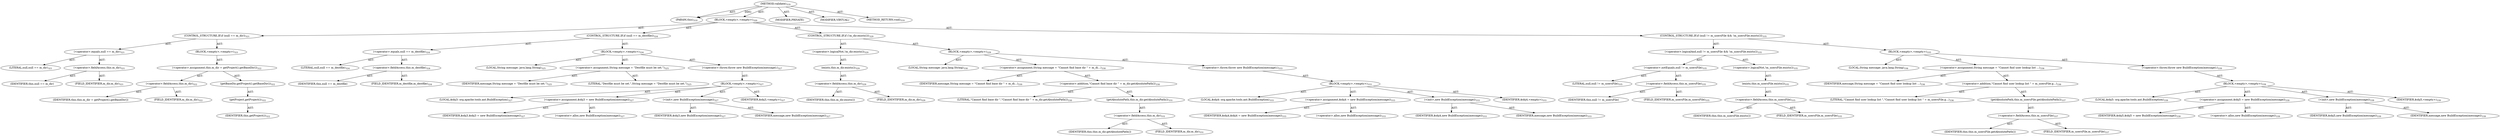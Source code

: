 digraph "validate" {  
"111669149705" [label = <(METHOD,validate)<SUB>319</SUB>> ]
"115964116994" [label = <(PARAM,this)<SUB>319</SUB>> ]
"25769803799" [label = <(BLOCK,&lt;empty&gt;,&lt;empty&gt;)<SUB>320</SUB>> ]
"47244640267" [label = <(CONTROL_STRUCTURE,IF,if (null == m_dir))<SUB>321</SUB>> ]
"30064771200" [label = <(&lt;operator&gt;.equals,null == m_dir)<SUB>321</SUB>> ]
"90194313229" [label = <(LITERAL,null,null == m_dir)<SUB>321</SUB>> ]
"30064771201" [label = <(&lt;operator&gt;.fieldAccess,this.m_dir)<SUB>321</SUB>> ]
"68719476853" [label = <(IDENTIFIER,this,null == m_dir)> ]
"55834574866" [label = <(FIELD_IDENTIFIER,m_dir,m_dir)<SUB>321</SUB>> ]
"25769803800" [label = <(BLOCK,&lt;empty&gt;,&lt;empty&gt;)<SUB>321</SUB>> ]
"30064771202" [label = <(&lt;operator&gt;.assignment,this.m_dir = getProject().getBaseDir())<SUB>322</SUB>> ]
"30064771203" [label = <(&lt;operator&gt;.fieldAccess,this.m_dir)<SUB>322</SUB>> ]
"68719476854" [label = <(IDENTIFIER,this,this.m_dir = getProject().getBaseDir())> ]
"55834574867" [label = <(FIELD_IDENTIFIER,m_dir,m_dir)<SUB>322</SUB>> ]
"30064771204" [label = <(getBaseDir,getProject().getBaseDir())<SUB>322</SUB>> ]
"30064771205" [label = <(getProject,getProject())<SUB>322</SUB>> ]
"68719476746" [label = <(IDENTIFIER,this,getProject())<SUB>322</SUB>> ]
"47244640268" [label = <(CONTROL_STRUCTURE,IF,if (null == m_destfile))<SUB>324</SUB>> ]
"30064771206" [label = <(&lt;operator&gt;.equals,null == m_destfile)<SUB>324</SUB>> ]
"90194313230" [label = <(LITERAL,null,null == m_destfile)<SUB>324</SUB>> ]
"30064771207" [label = <(&lt;operator&gt;.fieldAccess,this.m_destfile)<SUB>324</SUB>> ]
"68719476855" [label = <(IDENTIFIER,this,null == m_destfile)> ]
"55834574868" [label = <(FIELD_IDENTIFIER,m_destfile,m_destfile)<SUB>324</SUB>> ]
"25769803801" [label = <(BLOCK,&lt;empty&gt;,&lt;empty&gt;)<SUB>324</SUB>> ]
"94489280535" [label = <(LOCAL,String message: java.lang.String)<SUB>325</SUB>> ]
"30064771208" [label = <(&lt;operator&gt;.assignment,String message = &quot;Destfile must be set.&quot;)<SUB>325</SUB>> ]
"68719476856" [label = <(IDENTIFIER,message,String message = &quot;Destfile must be set.&quot;)<SUB>325</SUB>> ]
"90194313231" [label = <(LITERAL,&quot;Destfile must be set.&quot;,String message = &quot;Destfile must be set.&quot;)<SUB>325</SUB>> ]
"30064771209" [label = <(&lt;operator&gt;.throw,throw new BuildException(message);)<SUB>327</SUB>> ]
"25769803802" [label = <(BLOCK,&lt;empty&gt;,&lt;empty&gt;)<SUB>327</SUB>> ]
"94489280536" [label = <(LOCAL,$obj3: org.apache.tools.ant.BuildException)<SUB>327</SUB>> ]
"30064771210" [label = <(&lt;operator&gt;.assignment,$obj3 = new BuildException(message))<SUB>327</SUB>> ]
"68719476857" [label = <(IDENTIFIER,$obj3,$obj3 = new BuildException(message))<SUB>327</SUB>> ]
"30064771211" [label = <(&lt;operator&gt;.alloc,new BuildException(message))<SUB>327</SUB>> ]
"30064771212" [label = <(&lt;init&gt;,new BuildException(message))<SUB>327</SUB>> ]
"68719476858" [label = <(IDENTIFIER,$obj3,new BuildException(message))<SUB>327</SUB>> ]
"68719476859" [label = <(IDENTIFIER,message,new BuildException(message))<SUB>327</SUB>> ]
"68719476860" [label = <(IDENTIFIER,$obj3,&lt;empty&gt;)<SUB>327</SUB>> ]
"47244640269" [label = <(CONTROL_STRUCTURE,IF,if (!m_dir.exists()))<SUB>329</SUB>> ]
"30064771213" [label = <(&lt;operator&gt;.logicalNot,!m_dir.exists())<SUB>329</SUB>> ]
"30064771214" [label = <(exists,this.m_dir.exists())<SUB>329</SUB>> ]
"30064771215" [label = <(&lt;operator&gt;.fieldAccess,this.m_dir)<SUB>329</SUB>> ]
"68719476861" [label = <(IDENTIFIER,this,this.m_dir.exists())> ]
"55834574869" [label = <(FIELD_IDENTIFIER,m_dir,m_dir)<SUB>329</SUB>> ]
"25769803803" [label = <(BLOCK,&lt;empty&gt;,&lt;empty&gt;)<SUB>329</SUB>> ]
"94489280537" [label = <(LOCAL,String message: java.lang.String)<SUB>330</SUB>> ]
"30064771216" [label = <(&lt;operator&gt;.assignment,String message = &quot;Cannot find base dir &quot; + m_di...)<SUB>330</SUB>> ]
"68719476862" [label = <(IDENTIFIER,message,String message = &quot;Cannot find base dir &quot; + m_di...)<SUB>330</SUB>> ]
"30064771217" [label = <(&lt;operator&gt;.addition,&quot;Cannot find base dir &quot; + m_dir.getAbsolutePath())<SUB>330</SUB>> ]
"90194313232" [label = <(LITERAL,&quot;Cannot find base dir &quot;,&quot;Cannot find base dir &quot; + m_dir.getAbsolutePath())<SUB>330</SUB>> ]
"30064771218" [label = <(getAbsolutePath,this.m_dir.getAbsolutePath())<SUB>331</SUB>> ]
"30064771219" [label = <(&lt;operator&gt;.fieldAccess,this.m_dir)<SUB>331</SUB>> ]
"68719476863" [label = <(IDENTIFIER,this,this.m_dir.getAbsolutePath())> ]
"55834574870" [label = <(FIELD_IDENTIFIER,m_dir,m_dir)<SUB>331</SUB>> ]
"30064771220" [label = <(&lt;operator&gt;.throw,throw new BuildException(message);)<SUB>333</SUB>> ]
"25769803804" [label = <(BLOCK,&lt;empty&gt;,&lt;empty&gt;)<SUB>333</SUB>> ]
"94489280538" [label = <(LOCAL,$obj4: org.apache.tools.ant.BuildException)<SUB>333</SUB>> ]
"30064771221" [label = <(&lt;operator&gt;.assignment,$obj4 = new BuildException(message))<SUB>333</SUB>> ]
"68719476864" [label = <(IDENTIFIER,$obj4,$obj4 = new BuildException(message))<SUB>333</SUB>> ]
"30064771222" [label = <(&lt;operator&gt;.alloc,new BuildException(message))<SUB>333</SUB>> ]
"30064771223" [label = <(&lt;init&gt;,new BuildException(message))<SUB>333</SUB>> ]
"68719476865" [label = <(IDENTIFIER,$obj4,new BuildException(message))<SUB>333</SUB>> ]
"68719476866" [label = <(IDENTIFIER,message,new BuildException(message))<SUB>333</SUB>> ]
"68719476867" [label = <(IDENTIFIER,$obj4,&lt;empty&gt;)<SUB>333</SUB>> ]
"47244640270" [label = <(CONTROL_STRUCTURE,IF,if (null != m_usersFile &amp;&amp; !m_usersFile.exists()))<SUB>335</SUB>> ]
"30064771224" [label = <(&lt;operator&gt;.logicalAnd,null != m_usersFile &amp;&amp; !m_usersFile.exists())<SUB>335</SUB>> ]
"30064771225" [label = <(&lt;operator&gt;.notEquals,null != m_usersFile)<SUB>335</SUB>> ]
"90194313233" [label = <(LITERAL,null,null != m_usersFile)<SUB>335</SUB>> ]
"30064771226" [label = <(&lt;operator&gt;.fieldAccess,this.m_usersFile)<SUB>335</SUB>> ]
"68719476868" [label = <(IDENTIFIER,this,null != m_usersFile)> ]
"55834574871" [label = <(FIELD_IDENTIFIER,m_usersFile,m_usersFile)<SUB>335</SUB>> ]
"30064771227" [label = <(&lt;operator&gt;.logicalNot,!m_usersFile.exists())<SUB>335</SUB>> ]
"30064771228" [label = <(exists,this.m_usersFile.exists())<SUB>335</SUB>> ]
"30064771229" [label = <(&lt;operator&gt;.fieldAccess,this.m_usersFile)<SUB>335</SUB>> ]
"68719476869" [label = <(IDENTIFIER,this,this.m_usersFile.exists())> ]
"55834574872" [label = <(FIELD_IDENTIFIER,m_usersFile,m_usersFile)<SUB>335</SUB>> ]
"25769803805" [label = <(BLOCK,&lt;empty&gt;,&lt;empty&gt;)<SUB>335</SUB>> ]
"94489280539" [label = <(LOCAL,String message: java.lang.String)<SUB>336</SUB>> ]
"30064771230" [label = <(&lt;operator&gt;.assignment,String message = &quot;Cannot find user lookup list ...)<SUB>336</SUB>> ]
"68719476870" [label = <(IDENTIFIER,message,String message = &quot;Cannot find user lookup list ...)<SUB>336</SUB>> ]
"30064771231" [label = <(&lt;operator&gt;.addition,&quot;Cannot find user lookup list &quot; + m_usersFile.g...)<SUB>336</SUB>> ]
"90194313234" [label = <(LITERAL,&quot;Cannot find user lookup list &quot;,&quot;Cannot find user lookup list &quot; + m_usersFile.g...)<SUB>336</SUB>> ]
"30064771232" [label = <(getAbsolutePath,this.m_usersFile.getAbsolutePath())<SUB>337</SUB>> ]
"30064771233" [label = <(&lt;operator&gt;.fieldAccess,this.m_usersFile)<SUB>337</SUB>> ]
"68719476871" [label = <(IDENTIFIER,this,this.m_usersFile.getAbsolutePath())> ]
"55834574873" [label = <(FIELD_IDENTIFIER,m_usersFile,m_usersFile)<SUB>337</SUB>> ]
"30064771234" [label = <(&lt;operator&gt;.throw,throw new BuildException(message);)<SUB>339</SUB>> ]
"25769803806" [label = <(BLOCK,&lt;empty&gt;,&lt;empty&gt;)<SUB>339</SUB>> ]
"94489280540" [label = <(LOCAL,$obj5: org.apache.tools.ant.BuildException)<SUB>339</SUB>> ]
"30064771235" [label = <(&lt;operator&gt;.assignment,$obj5 = new BuildException(message))<SUB>339</SUB>> ]
"68719476872" [label = <(IDENTIFIER,$obj5,$obj5 = new BuildException(message))<SUB>339</SUB>> ]
"30064771236" [label = <(&lt;operator&gt;.alloc,new BuildException(message))<SUB>339</SUB>> ]
"30064771237" [label = <(&lt;init&gt;,new BuildException(message))<SUB>339</SUB>> ]
"68719476873" [label = <(IDENTIFIER,$obj5,new BuildException(message))<SUB>339</SUB>> ]
"68719476874" [label = <(IDENTIFIER,message,new BuildException(message))<SUB>339</SUB>> ]
"68719476875" [label = <(IDENTIFIER,$obj5,&lt;empty&gt;)<SUB>339</SUB>> ]
"133143986201" [label = <(MODIFIER,PRIVATE)> ]
"133143986202" [label = <(MODIFIER,VIRTUAL)> ]
"128849018889" [label = <(METHOD_RETURN,void)<SUB>319</SUB>> ]
  "111669149705" -> "115964116994"  [ label = "AST: "] 
  "111669149705" -> "25769803799"  [ label = "AST: "] 
  "111669149705" -> "133143986201"  [ label = "AST: "] 
  "111669149705" -> "133143986202"  [ label = "AST: "] 
  "111669149705" -> "128849018889"  [ label = "AST: "] 
  "25769803799" -> "47244640267"  [ label = "AST: "] 
  "25769803799" -> "47244640268"  [ label = "AST: "] 
  "25769803799" -> "47244640269"  [ label = "AST: "] 
  "25769803799" -> "47244640270"  [ label = "AST: "] 
  "47244640267" -> "30064771200"  [ label = "AST: "] 
  "47244640267" -> "25769803800"  [ label = "AST: "] 
  "30064771200" -> "90194313229"  [ label = "AST: "] 
  "30064771200" -> "30064771201"  [ label = "AST: "] 
  "30064771201" -> "68719476853"  [ label = "AST: "] 
  "30064771201" -> "55834574866"  [ label = "AST: "] 
  "25769803800" -> "30064771202"  [ label = "AST: "] 
  "30064771202" -> "30064771203"  [ label = "AST: "] 
  "30064771202" -> "30064771204"  [ label = "AST: "] 
  "30064771203" -> "68719476854"  [ label = "AST: "] 
  "30064771203" -> "55834574867"  [ label = "AST: "] 
  "30064771204" -> "30064771205"  [ label = "AST: "] 
  "30064771205" -> "68719476746"  [ label = "AST: "] 
  "47244640268" -> "30064771206"  [ label = "AST: "] 
  "47244640268" -> "25769803801"  [ label = "AST: "] 
  "30064771206" -> "90194313230"  [ label = "AST: "] 
  "30064771206" -> "30064771207"  [ label = "AST: "] 
  "30064771207" -> "68719476855"  [ label = "AST: "] 
  "30064771207" -> "55834574868"  [ label = "AST: "] 
  "25769803801" -> "94489280535"  [ label = "AST: "] 
  "25769803801" -> "30064771208"  [ label = "AST: "] 
  "25769803801" -> "30064771209"  [ label = "AST: "] 
  "30064771208" -> "68719476856"  [ label = "AST: "] 
  "30064771208" -> "90194313231"  [ label = "AST: "] 
  "30064771209" -> "25769803802"  [ label = "AST: "] 
  "25769803802" -> "94489280536"  [ label = "AST: "] 
  "25769803802" -> "30064771210"  [ label = "AST: "] 
  "25769803802" -> "30064771212"  [ label = "AST: "] 
  "25769803802" -> "68719476860"  [ label = "AST: "] 
  "30064771210" -> "68719476857"  [ label = "AST: "] 
  "30064771210" -> "30064771211"  [ label = "AST: "] 
  "30064771212" -> "68719476858"  [ label = "AST: "] 
  "30064771212" -> "68719476859"  [ label = "AST: "] 
  "47244640269" -> "30064771213"  [ label = "AST: "] 
  "47244640269" -> "25769803803"  [ label = "AST: "] 
  "30064771213" -> "30064771214"  [ label = "AST: "] 
  "30064771214" -> "30064771215"  [ label = "AST: "] 
  "30064771215" -> "68719476861"  [ label = "AST: "] 
  "30064771215" -> "55834574869"  [ label = "AST: "] 
  "25769803803" -> "94489280537"  [ label = "AST: "] 
  "25769803803" -> "30064771216"  [ label = "AST: "] 
  "25769803803" -> "30064771220"  [ label = "AST: "] 
  "30064771216" -> "68719476862"  [ label = "AST: "] 
  "30064771216" -> "30064771217"  [ label = "AST: "] 
  "30064771217" -> "90194313232"  [ label = "AST: "] 
  "30064771217" -> "30064771218"  [ label = "AST: "] 
  "30064771218" -> "30064771219"  [ label = "AST: "] 
  "30064771219" -> "68719476863"  [ label = "AST: "] 
  "30064771219" -> "55834574870"  [ label = "AST: "] 
  "30064771220" -> "25769803804"  [ label = "AST: "] 
  "25769803804" -> "94489280538"  [ label = "AST: "] 
  "25769803804" -> "30064771221"  [ label = "AST: "] 
  "25769803804" -> "30064771223"  [ label = "AST: "] 
  "25769803804" -> "68719476867"  [ label = "AST: "] 
  "30064771221" -> "68719476864"  [ label = "AST: "] 
  "30064771221" -> "30064771222"  [ label = "AST: "] 
  "30064771223" -> "68719476865"  [ label = "AST: "] 
  "30064771223" -> "68719476866"  [ label = "AST: "] 
  "47244640270" -> "30064771224"  [ label = "AST: "] 
  "47244640270" -> "25769803805"  [ label = "AST: "] 
  "30064771224" -> "30064771225"  [ label = "AST: "] 
  "30064771224" -> "30064771227"  [ label = "AST: "] 
  "30064771225" -> "90194313233"  [ label = "AST: "] 
  "30064771225" -> "30064771226"  [ label = "AST: "] 
  "30064771226" -> "68719476868"  [ label = "AST: "] 
  "30064771226" -> "55834574871"  [ label = "AST: "] 
  "30064771227" -> "30064771228"  [ label = "AST: "] 
  "30064771228" -> "30064771229"  [ label = "AST: "] 
  "30064771229" -> "68719476869"  [ label = "AST: "] 
  "30064771229" -> "55834574872"  [ label = "AST: "] 
  "25769803805" -> "94489280539"  [ label = "AST: "] 
  "25769803805" -> "30064771230"  [ label = "AST: "] 
  "25769803805" -> "30064771234"  [ label = "AST: "] 
  "30064771230" -> "68719476870"  [ label = "AST: "] 
  "30064771230" -> "30064771231"  [ label = "AST: "] 
  "30064771231" -> "90194313234"  [ label = "AST: "] 
  "30064771231" -> "30064771232"  [ label = "AST: "] 
  "30064771232" -> "30064771233"  [ label = "AST: "] 
  "30064771233" -> "68719476871"  [ label = "AST: "] 
  "30064771233" -> "55834574873"  [ label = "AST: "] 
  "30064771234" -> "25769803806"  [ label = "AST: "] 
  "25769803806" -> "94489280540"  [ label = "AST: "] 
  "25769803806" -> "30064771235"  [ label = "AST: "] 
  "25769803806" -> "30064771237"  [ label = "AST: "] 
  "25769803806" -> "68719476875"  [ label = "AST: "] 
  "30064771235" -> "68719476872"  [ label = "AST: "] 
  "30064771235" -> "30064771236"  [ label = "AST: "] 
  "30064771237" -> "68719476873"  [ label = "AST: "] 
  "30064771237" -> "68719476874"  [ label = "AST: "] 
  "111669149705" -> "115964116994"  [ label = "DDG: "] 
}
